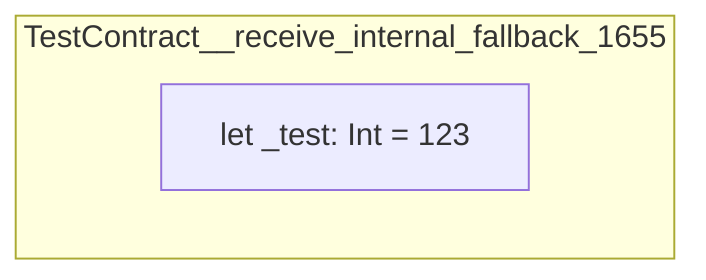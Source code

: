 graph TD
subgraph TestContract__receive_internal_fallback_1655
    TestContract__receive_internal_fallback_1655_141["let _test: Int = 123"]:::exitNode
end